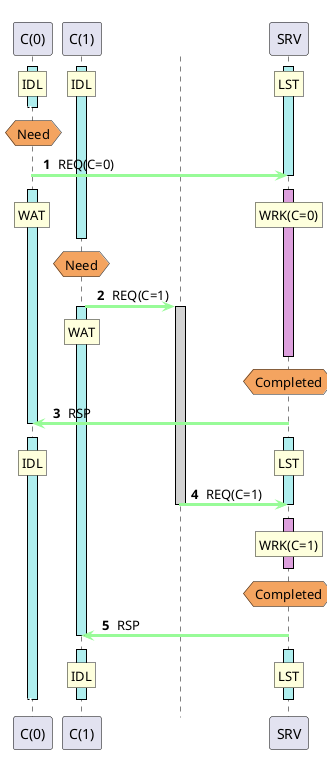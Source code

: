 @startuml
autonumber " <b>#</b> "
skinparam shadowing false
skinparam sequence {
ArrowThickness 3
ActorBorderColor Black
LifeLineBorderColor Black
LifeLineBackgroundColor Black
ParticipantBorderColor Black
}
skinparam ControlBorderColor White
skinparam ControlBackgroundColor White
skinparam BoxPadding 50
participant "C(0)" as A0 order 10100
participant "C(1)" as A1 order 10200
participant "SRV" as A2 order 10300
activate A0 #PaleTurquoise
activate A1 #PaleTurquoise
activate A2 #PaleTurquoise
rnote over A0 : IDL
/ rnote over A1 : IDL
/ rnote over A2 : LST
autonumber stop
[<[#White]-- A0
autonumber resume
deactivate A0
hnote over A0 #SandyBrown: Need
A0 -[#PaleGreen]> A2 : REQ(C=0)
deactivate A2
autonumber stop
[<[#White]-- A0
autonumber resume
activate A0 #PaleTurquoise
activate A2 #Plum
rnote over A0 : WAT
/ rnote over A2 : WRK(C=0)
autonumber stop
[<[#White]-- A0
autonumber resume
deactivate A1
hnote over A1 #SandyBrown: Need
control " " as T0 order 10201
A1 -[#PaleGreen]> T0 : REQ(C=1)
activate T0 #LightGray
activate A1 #PaleTurquoise
rnote over A1 : WAT
autonumber stop
[<[#White]-- A0
autonumber resume
deactivate A2
hnote over A2 #SandyBrown: Completed
A2 -[#PaleGreen]> A0 : RSP
deactivate A0
autonumber stop
[<[#White]-- A0
autonumber resume
activate A2 #PaleTurquoise
activate A0 #PaleTurquoise
rnote over A2 : LST
/ rnote over A0 : IDL
T0 -[#PaleGreen]> A2 : REQ(C=1)
deactivate T0
deactivate A2
autonumber stop
[<[#White]-- A0
autonumber resume
activate A2 #Plum
rnote over A2 : WRK(C=1)
autonumber stop
[<[#White]-- A0
autonumber resume
deactivate A2
hnote over A2 #SandyBrown: Completed
A2 -[#PaleGreen]> A1 : RSP
deactivate A1
autonumber stop
[<[#White]-- A0
autonumber resume
activate A1 #PaleTurquoise
activate A2 #PaleTurquoise
rnote over A1 : IDL
/ rnote over A2 : LST
autonumber stop
[<[#White]-- A0
autonumber resume
deactivate A0
deactivate A1
deactivate A2
@enduml
